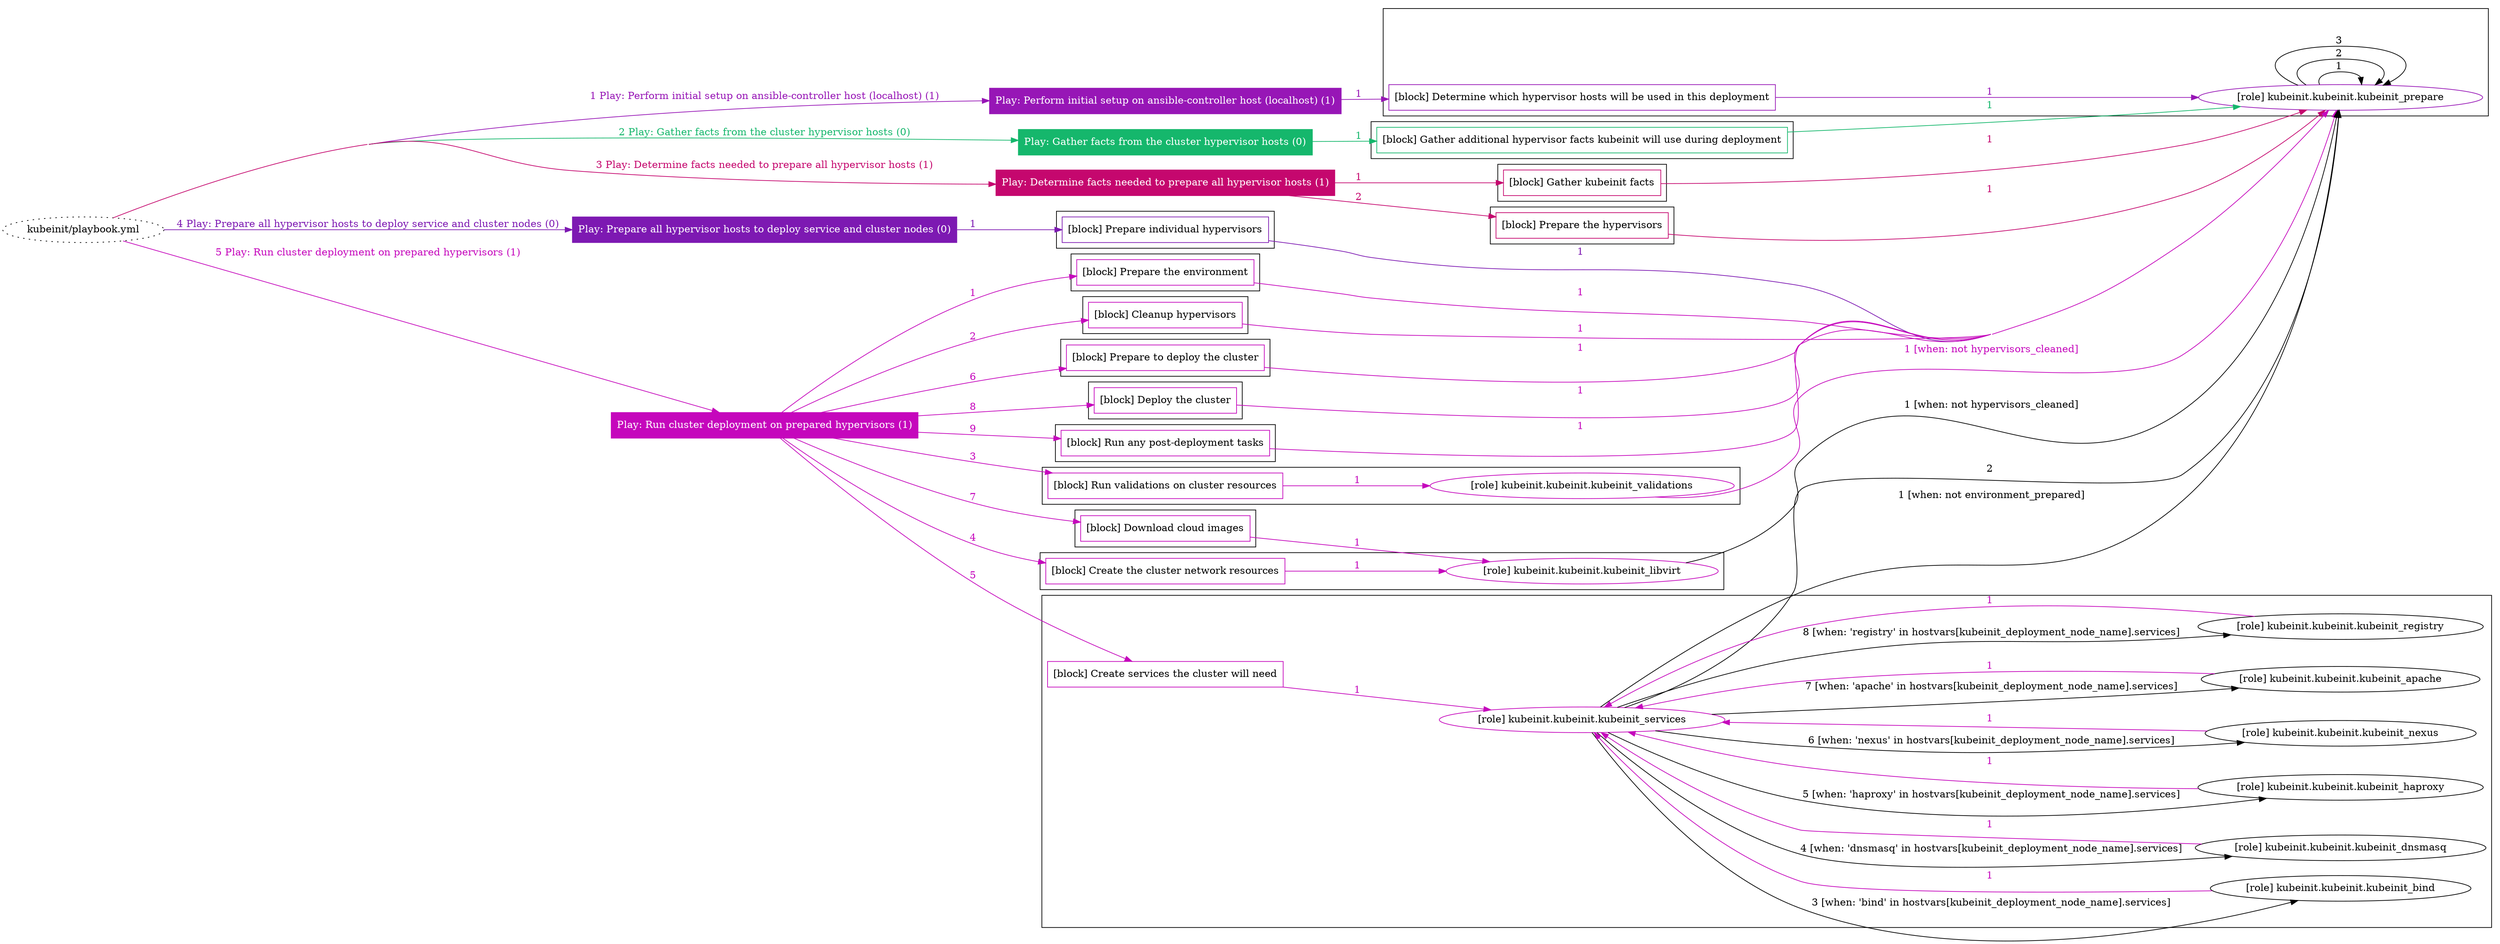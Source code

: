 digraph {
	graph [concentrate=true ordering=in rankdir=LR ratio=fill]
	edge [esep=5 sep=10]
	"kubeinit/playbook.yml" [URL="/home/runner/work/kubeinit/kubeinit/kubeinit/playbook.yml" id=playbook_b0c2eaba style=dotted]
	"kubeinit/playbook.yml" -> play_98212013 [label="1 Play: Perform initial setup on ansible-controller host (localhost) (1)" color="#9716b6" fontcolor="#9716b6" id=edge_playbook_b0c2eaba_play_98212013 labeltooltip="1 Play: Perform initial setup on ansible-controller host (localhost) (1)" tooltip="1 Play: Perform initial setup on ansible-controller host (localhost) (1)"]
	subgraph "Play: Perform initial setup on ansible-controller host (localhost) (1)" {
		play_98212013 [label="Play: Perform initial setup on ansible-controller host (localhost) (1)" URL="/home/runner/work/kubeinit/kubeinit/kubeinit/playbook.yml" color="#9716b6" fontcolor="#ffffff" id=play_98212013 shape=box style=filled tooltip=localhost]
		play_98212013 -> block_deb8397e [label=1 color="#9716b6" fontcolor="#9716b6" id=edge_1_play_98212013_block_deb8397e labeltooltip=1 tooltip=1]
		subgraph cluster_block_deb8397e {
			block_deb8397e [label="[block] Determine which hypervisor hosts will be used in this deployment" URL="/home/runner/work/kubeinit/kubeinit/kubeinit/playbook.yml" color="#9716b6" id=block_deb8397e labeltooltip="Determine which hypervisor hosts will be used in this deployment" shape=box tooltip="Determine which hypervisor hosts will be used in this deployment"]
			block_deb8397e -> role_2690aaf3 [label="1 " color="#9716b6" fontcolor="#9716b6" id=edge_1_block_deb8397e_role_2690aaf3 labeltooltip="1 " tooltip="1 "]
			subgraph "kubeinit.kubeinit.kubeinit_prepare" {
				role_2690aaf3 [label="[role] kubeinit.kubeinit.kubeinit_prepare" URL="/home/runner/work/kubeinit/kubeinit/kubeinit/playbook.yml" color="#9716b6" id=role_2690aaf3 tooltip="kubeinit.kubeinit.kubeinit_prepare"]
				role_2690aaf3 -> role_2690aaf3 [label="1 " color=black fontcolor=black id=edge_1_role_2690aaf3_role_2690aaf3 labeltooltip="1 " tooltip="1 "]
				role_2690aaf3 -> role_2690aaf3 [label="2 " color=black fontcolor=black id=edge_2_role_2690aaf3_role_2690aaf3 labeltooltip="2 " tooltip="2 "]
				role_2690aaf3 -> role_2690aaf3 [label="3 " color=black fontcolor=black id=edge_3_role_2690aaf3_role_2690aaf3 labeltooltip="3 " tooltip="3 "]
			}
		}
	}
	"kubeinit/playbook.yml" -> play_c218f631 [label="2 Play: Gather facts from the cluster hypervisor hosts (0)" color="#15b76c" fontcolor="#15b76c" id=edge_playbook_b0c2eaba_play_c218f631 labeltooltip="2 Play: Gather facts from the cluster hypervisor hosts (0)" tooltip="2 Play: Gather facts from the cluster hypervisor hosts (0)"]
	subgraph "Play: Gather facts from the cluster hypervisor hosts (0)" {
		play_c218f631 [label="Play: Gather facts from the cluster hypervisor hosts (0)" URL="/home/runner/work/kubeinit/kubeinit/kubeinit/playbook.yml" color="#15b76c" fontcolor="#ffffff" id=play_c218f631 shape=box style=filled tooltip="Play: Gather facts from the cluster hypervisor hosts (0)"]
		play_c218f631 -> block_a91f82df [label=1 color="#15b76c" fontcolor="#15b76c" id=edge_1_play_c218f631_block_a91f82df labeltooltip=1 tooltip=1]
		subgraph cluster_block_a91f82df {
			block_a91f82df [label="[block] Gather additional hypervisor facts kubeinit will use during deployment" URL="/home/runner/work/kubeinit/kubeinit/kubeinit/playbook.yml" color="#15b76c" id=block_a91f82df labeltooltip="Gather additional hypervisor facts kubeinit will use during deployment" shape=box tooltip="Gather additional hypervisor facts kubeinit will use during deployment"]
			block_a91f82df -> role_2690aaf3 [label="1 " color="#15b76c" fontcolor="#15b76c" id=edge_1_block_a91f82df_role_2690aaf3 labeltooltip="1 " tooltip="1 "]
		}
	}
	"kubeinit/playbook.yml" -> play_9c35a9db [label="3 Play: Determine facts needed to prepare all hypervisor hosts (1)" color="#c5076e" fontcolor="#c5076e" id=edge_playbook_b0c2eaba_play_9c35a9db labeltooltip="3 Play: Determine facts needed to prepare all hypervisor hosts (1)" tooltip="3 Play: Determine facts needed to prepare all hypervisor hosts (1)"]
	subgraph "Play: Determine facts needed to prepare all hypervisor hosts (1)" {
		play_9c35a9db [label="Play: Determine facts needed to prepare all hypervisor hosts (1)" URL="/home/runner/work/kubeinit/kubeinit/kubeinit/playbook.yml" color="#c5076e" fontcolor="#ffffff" id=play_9c35a9db shape=box style=filled tooltip=localhost]
		play_9c35a9db -> block_7d27ee2b [label=1 color="#c5076e" fontcolor="#c5076e" id=edge_1_play_9c35a9db_block_7d27ee2b labeltooltip=1 tooltip=1]
		subgraph cluster_block_7d27ee2b {
			block_7d27ee2b [label="[block] Gather kubeinit facts" URL="/home/runner/work/kubeinit/kubeinit/kubeinit/playbook.yml" color="#c5076e" id=block_7d27ee2b labeltooltip="Gather kubeinit facts" shape=box tooltip="Gather kubeinit facts"]
			block_7d27ee2b -> role_2690aaf3 [label="1 " color="#c5076e" fontcolor="#c5076e" id=edge_1_block_7d27ee2b_role_2690aaf3 labeltooltip="1 " tooltip="1 "]
		}
		play_9c35a9db -> block_fbe3b10f [label=2 color="#c5076e" fontcolor="#c5076e" id=edge_2_play_9c35a9db_block_fbe3b10f labeltooltip=2 tooltip=2]
		subgraph cluster_block_fbe3b10f {
			block_fbe3b10f [label="[block] Prepare the hypervisors" URL="/home/runner/work/kubeinit/kubeinit/kubeinit/playbook.yml" color="#c5076e" id=block_fbe3b10f labeltooltip="Prepare the hypervisors" shape=box tooltip="Prepare the hypervisors"]
			block_fbe3b10f -> role_2690aaf3 [label="1 " color="#c5076e" fontcolor="#c5076e" id=edge_1_block_fbe3b10f_role_2690aaf3 labeltooltip="1 " tooltip="1 "]
		}
	}
	"kubeinit/playbook.yml" -> play_bab2d7f6 [label="4 Play: Prepare all hypervisor hosts to deploy service and cluster nodes (0)" color="#7d19b2" fontcolor="#7d19b2" id=edge_playbook_b0c2eaba_play_bab2d7f6 labeltooltip="4 Play: Prepare all hypervisor hosts to deploy service and cluster nodes (0)" tooltip="4 Play: Prepare all hypervisor hosts to deploy service and cluster nodes (0)"]
	subgraph "Play: Prepare all hypervisor hosts to deploy service and cluster nodes (0)" {
		play_bab2d7f6 [label="Play: Prepare all hypervisor hosts to deploy service and cluster nodes (0)" URL="/home/runner/work/kubeinit/kubeinit/kubeinit/playbook.yml" color="#7d19b2" fontcolor="#ffffff" id=play_bab2d7f6 shape=box style=filled tooltip="Play: Prepare all hypervisor hosts to deploy service and cluster nodes (0)"]
		play_bab2d7f6 -> block_80c9cbe3 [label=1 color="#7d19b2" fontcolor="#7d19b2" id=edge_1_play_bab2d7f6_block_80c9cbe3 labeltooltip=1 tooltip=1]
		subgraph cluster_block_80c9cbe3 {
			block_80c9cbe3 [label="[block] Prepare individual hypervisors" URL="/home/runner/work/kubeinit/kubeinit/kubeinit/playbook.yml" color="#7d19b2" id=block_80c9cbe3 labeltooltip="Prepare individual hypervisors" shape=box tooltip="Prepare individual hypervisors"]
			block_80c9cbe3 -> role_2690aaf3 [label="1 " color="#7d19b2" fontcolor="#7d19b2" id=edge_1_block_80c9cbe3_role_2690aaf3 labeltooltip="1 " tooltip="1 "]
		}
	}
	"kubeinit/playbook.yml" -> play_0a2c6038 [label="5 Play: Run cluster deployment on prepared hypervisors (1)" color="#c507bc" fontcolor="#c507bc" id=edge_playbook_b0c2eaba_play_0a2c6038 labeltooltip="5 Play: Run cluster deployment on prepared hypervisors (1)" tooltip="5 Play: Run cluster deployment on prepared hypervisors (1)"]
	subgraph "Play: Run cluster deployment on prepared hypervisors (1)" {
		play_0a2c6038 [label="Play: Run cluster deployment on prepared hypervisors (1)" URL="/home/runner/work/kubeinit/kubeinit/kubeinit/playbook.yml" color="#c507bc" fontcolor="#ffffff" id=play_0a2c6038 shape=box style=filled tooltip=localhost]
		play_0a2c6038 -> block_d0ba7b16 [label=1 color="#c507bc" fontcolor="#c507bc" id=edge_1_play_0a2c6038_block_d0ba7b16 labeltooltip=1 tooltip=1]
		subgraph cluster_block_d0ba7b16 {
			block_d0ba7b16 [label="[block] Prepare the environment" URL="/home/runner/work/kubeinit/kubeinit/kubeinit/playbook.yml" color="#c507bc" id=block_d0ba7b16 labeltooltip="Prepare the environment" shape=box tooltip="Prepare the environment"]
			block_d0ba7b16 -> role_2690aaf3 [label="1 " color="#c507bc" fontcolor="#c507bc" id=edge_1_block_d0ba7b16_role_2690aaf3 labeltooltip="1 " tooltip="1 "]
		}
		play_0a2c6038 -> block_e70bbaa2 [label=2 color="#c507bc" fontcolor="#c507bc" id=edge_2_play_0a2c6038_block_e70bbaa2 labeltooltip=2 tooltip=2]
		subgraph cluster_block_e70bbaa2 {
			block_e70bbaa2 [label="[block] Cleanup hypervisors" URL="/home/runner/work/kubeinit/kubeinit/kubeinit/playbook.yml" color="#c507bc" id=block_e70bbaa2 labeltooltip="Cleanup hypervisors" shape=box tooltip="Cleanup hypervisors"]
			block_e70bbaa2 -> role_2690aaf3 [label="1 " color="#c507bc" fontcolor="#c507bc" id=edge_1_block_e70bbaa2_role_2690aaf3 labeltooltip="1 " tooltip="1 "]
		}
		play_0a2c6038 -> block_0a69bfc9 [label=3 color="#c507bc" fontcolor="#c507bc" id=edge_3_play_0a2c6038_block_0a69bfc9 labeltooltip=3 tooltip=3]
		subgraph cluster_block_0a69bfc9 {
			block_0a69bfc9 [label="[block] Run validations on cluster resources" URL="/home/runner/work/kubeinit/kubeinit/kubeinit/playbook.yml" color="#c507bc" id=block_0a69bfc9 labeltooltip="Run validations on cluster resources" shape=box tooltip="Run validations on cluster resources"]
			block_0a69bfc9 -> role_703bbfa8 [label="1 " color="#c507bc" fontcolor="#c507bc" id=edge_1_block_0a69bfc9_role_703bbfa8 labeltooltip="1 " tooltip="1 "]
			subgraph "kubeinit.kubeinit.kubeinit_validations" {
				role_703bbfa8 [label="[role] kubeinit.kubeinit.kubeinit_validations" URL="/home/runner/work/kubeinit/kubeinit/kubeinit/playbook.yml" color="#c507bc" id=role_703bbfa8 tooltip="kubeinit.kubeinit.kubeinit_validations"]
				role_703bbfa8 -> role_2690aaf3 [label="1 [when: not hypervisors_cleaned]" color="#c507bc" fontcolor="#c507bc" id=edge_1_role_703bbfa8_role_2690aaf3 labeltooltip="1 [when: not hypervisors_cleaned]" tooltip="1 [when: not hypervisors_cleaned]"]
			}
		}
		play_0a2c6038 -> block_1a217b8d [label=4 color="#c507bc" fontcolor="#c507bc" id=edge_4_play_0a2c6038_block_1a217b8d labeltooltip=4 tooltip=4]
		subgraph cluster_block_1a217b8d {
			block_1a217b8d [label="[block] Create the cluster network resources" URL="/home/runner/work/kubeinit/kubeinit/kubeinit/playbook.yml" color="#c507bc" id=block_1a217b8d labeltooltip="Create the cluster network resources" shape=box tooltip="Create the cluster network resources"]
			block_1a217b8d -> role_95bb0388 [label="1 " color="#c507bc" fontcolor="#c507bc" id=edge_1_block_1a217b8d_role_95bb0388 labeltooltip="1 " tooltip="1 "]
			subgraph "kubeinit.kubeinit.kubeinit_libvirt" {
				role_95bb0388 [label="[role] kubeinit.kubeinit.kubeinit_libvirt" URL="/home/runner/work/kubeinit/kubeinit/kubeinit/playbook.yml" color="#c507bc" id=role_95bb0388 tooltip="kubeinit.kubeinit.kubeinit_libvirt"]
				role_95bb0388 -> role_2690aaf3 [label="1 [when: not hypervisors_cleaned]" color=black fontcolor=black id=edge_1_role_95bb0388_role_2690aaf3 labeltooltip="1 [when: not hypervisors_cleaned]" tooltip="1 [when: not hypervisors_cleaned]"]
			}
		}
		play_0a2c6038 -> block_f5a2517f [label=5 color="#c507bc" fontcolor="#c507bc" id=edge_5_play_0a2c6038_block_f5a2517f labeltooltip=5 tooltip=5]
		subgraph cluster_block_f5a2517f {
			block_f5a2517f [label="[block] Create services the cluster will need" URL="/home/runner/work/kubeinit/kubeinit/kubeinit/playbook.yml" color="#c507bc" id=block_f5a2517f labeltooltip="Create services the cluster will need" shape=box tooltip="Create services the cluster will need"]
			block_f5a2517f -> role_c3b6ca17 [label="1 " color="#c507bc" fontcolor="#c507bc" id=edge_1_block_f5a2517f_role_c3b6ca17 labeltooltip="1 " tooltip="1 "]
			subgraph "kubeinit.kubeinit.kubeinit_services" {
				role_c3b6ca17 [label="[role] kubeinit.kubeinit.kubeinit_services" URL="/home/runner/work/kubeinit/kubeinit/kubeinit/playbook.yml" color="#c507bc" id=role_c3b6ca17 tooltip="kubeinit.kubeinit.kubeinit_services"]
				role_c3b6ca17 -> role_2690aaf3 [label="1 [when: not environment_prepared]" color=black fontcolor=black id=edge_1_role_c3b6ca17_role_2690aaf3 labeltooltip="1 [when: not environment_prepared]" tooltip="1 [when: not environment_prepared]"]
				role_c3b6ca17 -> role_2690aaf3 [label="2 " color=black fontcolor=black id=edge_2_role_c3b6ca17_role_2690aaf3 labeltooltip="2 " tooltip="2 "]
				role_c3b6ca17 -> role_11ad6480 [label="3 [when: 'bind' in hostvars[kubeinit_deployment_node_name].services]" color=black fontcolor=black id=edge_3_role_c3b6ca17_role_11ad6480 labeltooltip="3 [when: 'bind' in hostvars[kubeinit_deployment_node_name].services]" tooltip="3 [when: 'bind' in hostvars[kubeinit_deployment_node_name].services]"]
				subgraph "kubeinit.kubeinit.kubeinit_bind" {
					role_11ad6480 [label="[role] kubeinit.kubeinit.kubeinit_bind" URL="/home/runner/.ansible/collections/ansible_collections/kubeinit/kubeinit/roles/kubeinit_services/tasks/start_services_containers.yml" color=black id=role_11ad6480 tooltip="kubeinit.kubeinit.kubeinit_bind"]
					role_11ad6480 -> role_c3b6ca17 [label="1 " color="#c507bc" fontcolor="#c507bc" id=edge_1_role_11ad6480_role_c3b6ca17 labeltooltip="1 " tooltip="1 "]
				}
				role_c3b6ca17 -> role_bdbcb030 [label="4 [when: 'dnsmasq' in hostvars[kubeinit_deployment_node_name].services]" color=black fontcolor=black id=edge_4_role_c3b6ca17_role_bdbcb030 labeltooltip="4 [when: 'dnsmasq' in hostvars[kubeinit_deployment_node_name].services]" tooltip="4 [when: 'dnsmasq' in hostvars[kubeinit_deployment_node_name].services]"]
				subgraph "kubeinit.kubeinit.kubeinit_dnsmasq" {
					role_bdbcb030 [label="[role] kubeinit.kubeinit.kubeinit_dnsmasq" URL="/home/runner/.ansible/collections/ansible_collections/kubeinit/kubeinit/roles/kubeinit_services/tasks/start_services_containers.yml" color=black id=role_bdbcb030 tooltip="kubeinit.kubeinit.kubeinit_dnsmasq"]
					role_bdbcb030 -> role_c3b6ca17 [label="1 " color="#c507bc" fontcolor="#c507bc" id=edge_1_role_bdbcb030_role_c3b6ca17 labeltooltip="1 " tooltip="1 "]
				}
				role_c3b6ca17 -> role_cbd6e96e [label="5 [when: 'haproxy' in hostvars[kubeinit_deployment_node_name].services]" color=black fontcolor=black id=edge_5_role_c3b6ca17_role_cbd6e96e labeltooltip="5 [when: 'haproxy' in hostvars[kubeinit_deployment_node_name].services]" tooltip="5 [when: 'haproxy' in hostvars[kubeinit_deployment_node_name].services]"]
				subgraph "kubeinit.kubeinit.kubeinit_haproxy" {
					role_cbd6e96e [label="[role] kubeinit.kubeinit.kubeinit_haproxy" URL="/home/runner/.ansible/collections/ansible_collections/kubeinit/kubeinit/roles/kubeinit_services/tasks/start_services_containers.yml" color=black id=role_cbd6e96e tooltip="kubeinit.kubeinit.kubeinit_haproxy"]
					role_cbd6e96e -> role_c3b6ca17 [label="1 " color="#c507bc" fontcolor="#c507bc" id=edge_1_role_cbd6e96e_role_c3b6ca17 labeltooltip="1 " tooltip="1 "]
				}
				role_c3b6ca17 -> role_b2191203 [label="6 [when: 'nexus' in hostvars[kubeinit_deployment_node_name].services]" color=black fontcolor=black id=edge_6_role_c3b6ca17_role_b2191203 labeltooltip="6 [when: 'nexus' in hostvars[kubeinit_deployment_node_name].services]" tooltip="6 [when: 'nexus' in hostvars[kubeinit_deployment_node_name].services]"]
				subgraph "kubeinit.kubeinit.kubeinit_nexus" {
					role_b2191203 [label="[role] kubeinit.kubeinit.kubeinit_nexus" URL="/home/runner/.ansible/collections/ansible_collections/kubeinit/kubeinit/roles/kubeinit_services/tasks/start_services_containers.yml" color=black id=role_b2191203 tooltip="kubeinit.kubeinit.kubeinit_nexus"]
					role_b2191203 -> role_c3b6ca17 [label="1 " color="#c507bc" fontcolor="#c507bc" id=edge_1_role_b2191203_role_c3b6ca17 labeltooltip="1 " tooltip="1 "]
				}
				role_c3b6ca17 -> role_c993d7df [label="7 [when: 'apache' in hostvars[kubeinit_deployment_node_name].services]" color=black fontcolor=black id=edge_7_role_c3b6ca17_role_c993d7df labeltooltip="7 [when: 'apache' in hostvars[kubeinit_deployment_node_name].services]" tooltip="7 [when: 'apache' in hostvars[kubeinit_deployment_node_name].services]"]
				subgraph "kubeinit.kubeinit.kubeinit_apache" {
					role_c993d7df [label="[role] kubeinit.kubeinit.kubeinit_apache" URL="/home/runner/.ansible/collections/ansible_collections/kubeinit/kubeinit/roles/kubeinit_services/tasks/start_services_containers.yml" color=black id=role_c993d7df tooltip="kubeinit.kubeinit.kubeinit_apache"]
					role_c993d7df -> role_c3b6ca17 [label="1 " color="#c507bc" fontcolor="#c507bc" id=edge_1_role_c993d7df_role_c3b6ca17 labeltooltip="1 " tooltip="1 "]
				}
				role_c3b6ca17 -> role_898f9f96 [label="8 [when: 'registry' in hostvars[kubeinit_deployment_node_name].services]" color=black fontcolor=black id=edge_8_role_c3b6ca17_role_898f9f96 labeltooltip="8 [when: 'registry' in hostvars[kubeinit_deployment_node_name].services]" tooltip="8 [when: 'registry' in hostvars[kubeinit_deployment_node_name].services]"]
				subgraph "kubeinit.kubeinit.kubeinit_registry" {
					role_898f9f96 [label="[role] kubeinit.kubeinit.kubeinit_registry" URL="/home/runner/.ansible/collections/ansible_collections/kubeinit/kubeinit/roles/kubeinit_services/tasks/start_services_containers.yml" color=black id=role_898f9f96 tooltip="kubeinit.kubeinit.kubeinit_registry"]
					role_898f9f96 -> role_c3b6ca17 [label="1 " color="#c507bc" fontcolor="#c507bc" id=edge_1_role_898f9f96_role_c3b6ca17 labeltooltip="1 " tooltip="1 "]
				}
			}
		}
		play_0a2c6038 -> block_3d45d9e2 [label=6 color="#c507bc" fontcolor="#c507bc" id=edge_6_play_0a2c6038_block_3d45d9e2 labeltooltip=6 tooltip=6]
		subgraph cluster_block_3d45d9e2 {
			block_3d45d9e2 [label="[block] Prepare to deploy the cluster" URL="/home/runner/work/kubeinit/kubeinit/kubeinit/playbook.yml" color="#c507bc" id=block_3d45d9e2 labeltooltip="Prepare to deploy the cluster" shape=box tooltip="Prepare to deploy the cluster"]
			block_3d45d9e2 -> role_2690aaf3 [label="1 " color="#c507bc" fontcolor="#c507bc" id=edge_1_block_3d45d9e2_role_2690aaf3 labeltooltip="1 " tooltip="1 "]
		}
		play_0a2c6038 -> block_0f7735c7 [label=7 color="#c507bc" fontcolor="#c507bc" id=edge_7_play_0a2c6038_block_0f7735c7 labeltooltip=7 tooltip=7]
		subgraph cluster_block_0f7735c7 {
			block_0f7735c7 [label="[block] Download cloud images" URL="/home/runner/work/kubeinit/kubeinit/kubeinit/playbook.yml" color="#c507bc" id=block_0f7735c7 labeltooltip="Download cloud images" shape=box tooltip="Download cloud images"]
			block_0f7735c7 -> role_95bb0388 [label="1 " color="#c507bc" fontcolor="#c507bc" id=edge_1_block_0f7735c7_role_95bb0388 labeltooltip="1 " tooltip="1 "]
		}
		play_0a2c6038 -> block_0592d48f [label=8 color="#c507bc" fontcolor="#c507bc" id=edge_8_play_0a2c6038_block_0592d48f labeltooltip=8 tooltip=8]
		subgraph cluster_block_0592d48f {
			block_0592d48f [label="[block] Deploy the cluster" URL="/home/runner/work/kubeinit/kubeinit/kubeinit/playbook.yml" color="#c507bc" id=block_0592d48f labeltooltip="Deploy the cluster" shape=box tooltip="Deploy the cluster"]
			block_0592d48f -> role_2690aaf3 [label="1 " color="#c507bc" fontcolor="#c507bc" id=edge_1_block_0592d48f_role_2690aaf3 labeltooltip="1 " tooltip="1 "]
		}
		play_0a2c6038 -> block_e9c3f274 [label=9 color="#c507bc" fontcolor="#c507bc" id=edge_9_play_0a2c6038_block_e9c3f274 labeltooltip=9 tooltip=9]
		subgraph cluster_block_e9c3f274 {
			block_e9c3f274 [label="[block] Run any post-deployment tasks" URL="/home/runner/work/kubeinit/kubeinit/kubeinit/playbook.yml" color="#c507bc" id=block_e9c3f274 labeltooltip="Run any post-deployment tasks" shape=box tooltip="Run any post-deployment tasks"]
			block_e9c3f274 -> role_2690aaf3 [label="1 " color="#c507bc" fontcolor="#c507bc" id=edge_1_block_e9c3f274_role_2690aaf3 labeltooltip="1 " tooltip="1 "]
		}
	}
}
